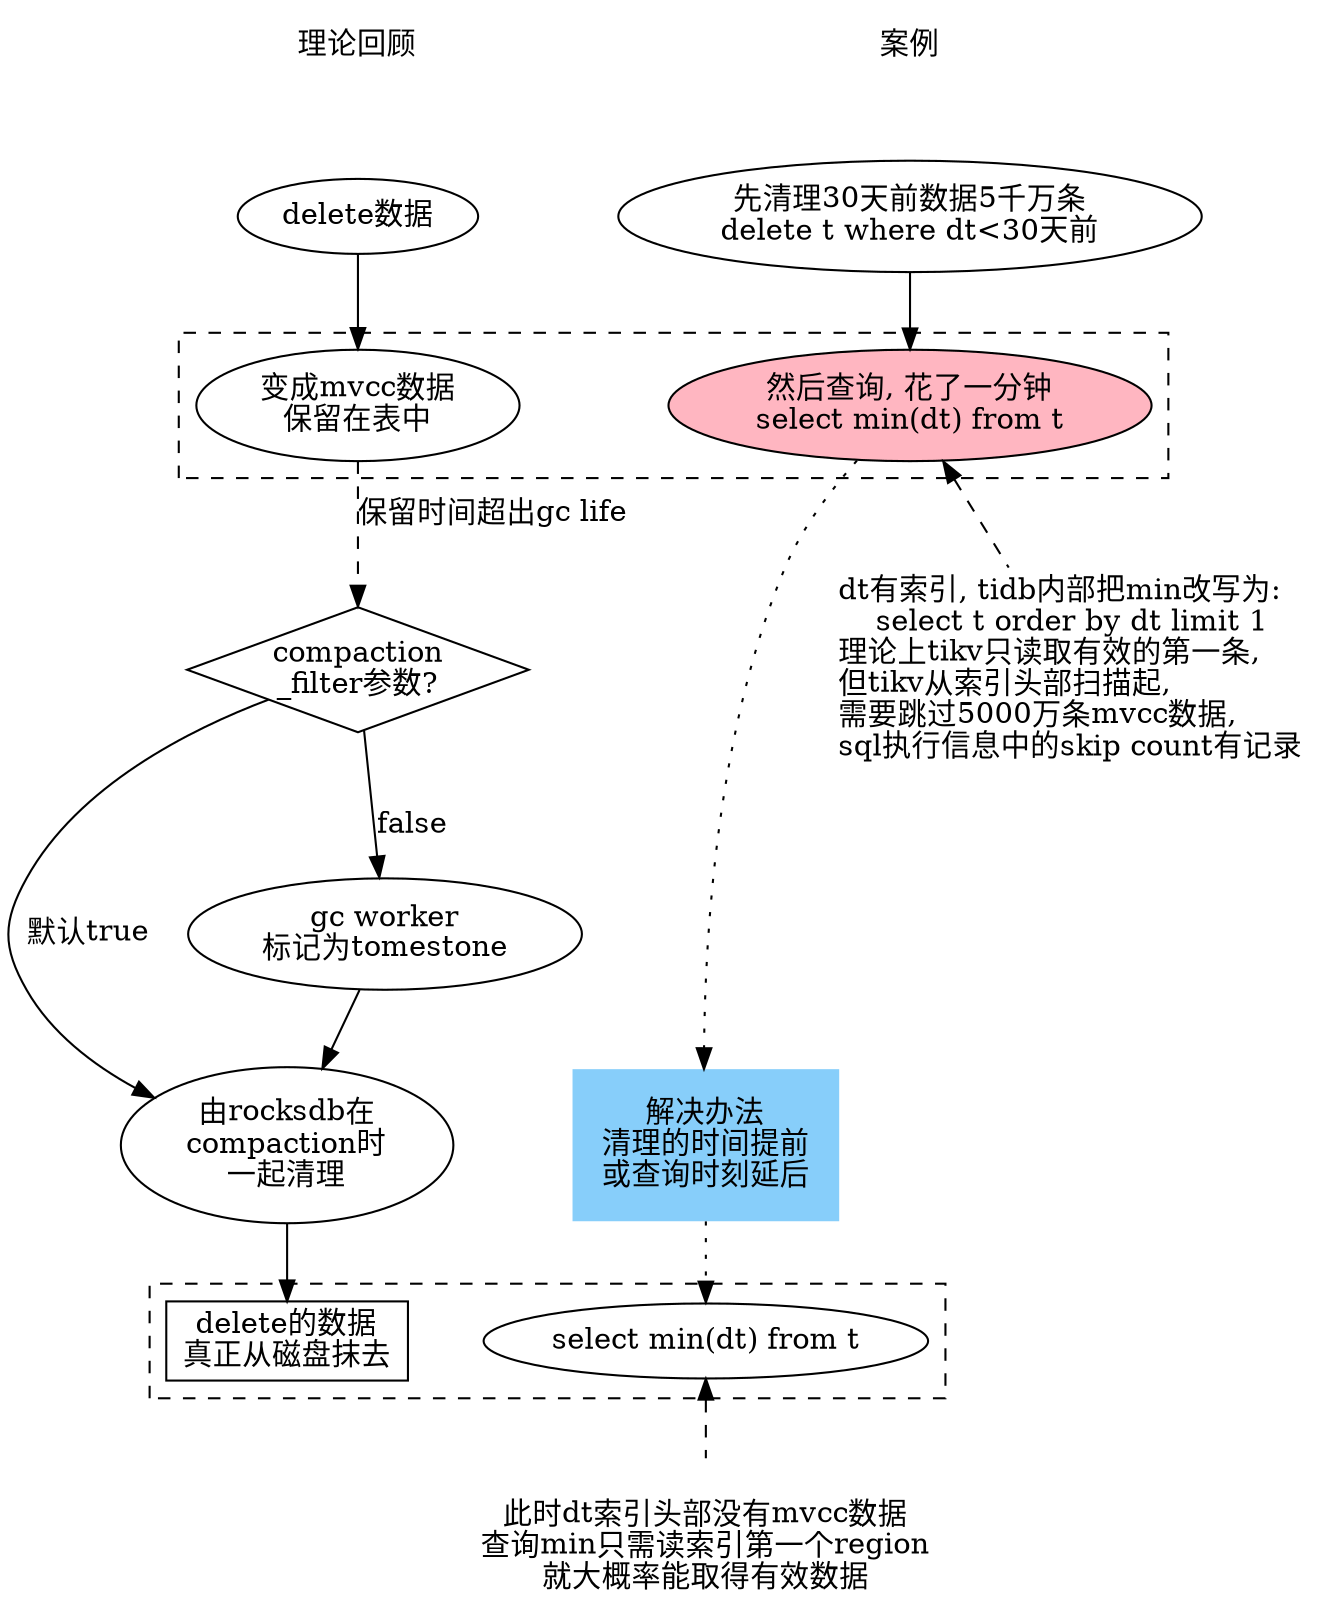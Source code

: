digraph {
    graph[nodesep=0.5];

    subgraph cluster_delete {
        style=dashed;
        select_min[label="然后查询, 花了一分钟\nselect min(dt) from t", style="filled", fillcolor=lightpink]
        {rank=same;"变成mvcc数据\n保留在表中" -> select_min[style=invis]};
    }

    subgraph cluster_realdelete {
        style=dashed;

        del_end[shape=record, label="delete的数据\n真正从磁盘抹去", width=1.5];
        select_after_clear[label="select min(dt) from t"];
    }
    
    "delete数据" -> "变成mvcc数据\n保留在表中";
    is_comp_filter[shape="diamond", label="compaction\n_filter参数?", margin=0];
    rocksdb_clear[label="由rocksdb在\ncompaction时\n一起清理"];
    

    note1[shape=plaintext, label="理论回顾"];
    note2[shape=plaintext, label="案例"];
    note1 -> "delete数据" [style=invis]
    
    "变成mvcc数据\n保留在表中" -> is_comp_filter[style=dashed, label="保留时间超出gc life"];
    
    
    is_comp_filter -> rocksdb_clear [label="默认true"];
    is_comp_filter -> "gc worker\n标记为tomestone" [label="false"];
    "gc worker\n标记为tomestone" -> rocksdb_clear -> del_end

    // 案例
    delsql[label="先清理30天前数据5千万条\ndelete t where dt<30天前"]
    note2 -> delsql [style=invis];
    delsql -> select_min;

    explain[shape=plaintext, label="dt有索引, tidb内部把min改写为:\l    select t order by dt limit 1\l理论上tikv只读取有效的第一条,\l但tikv从索引头部扫描起,\l需要跳过5000万条mvcc数据,\lsql执行信息中的skip count有记录\l", width=3];

    select_min -> explain [dir=back, style=dashed];

    tunning[shape=plaintext, label="解决办法\n清理的时间提前\n或查询时刻延后", style="filled", fillcolor=lightskyblue, margin=0.2]
    select_min -> tunning [style=dotted]; 
    tunning -> select_after_clear [style=dotted];

    exp2[shape=plaintext, label="\n此时dt索引头部没有mvcc数据\n查询min只需读索引第一个region\n就大概率能取得有效数据"]
    select_after_clear -> exp2 [dir=back, style=dashed]
}


















